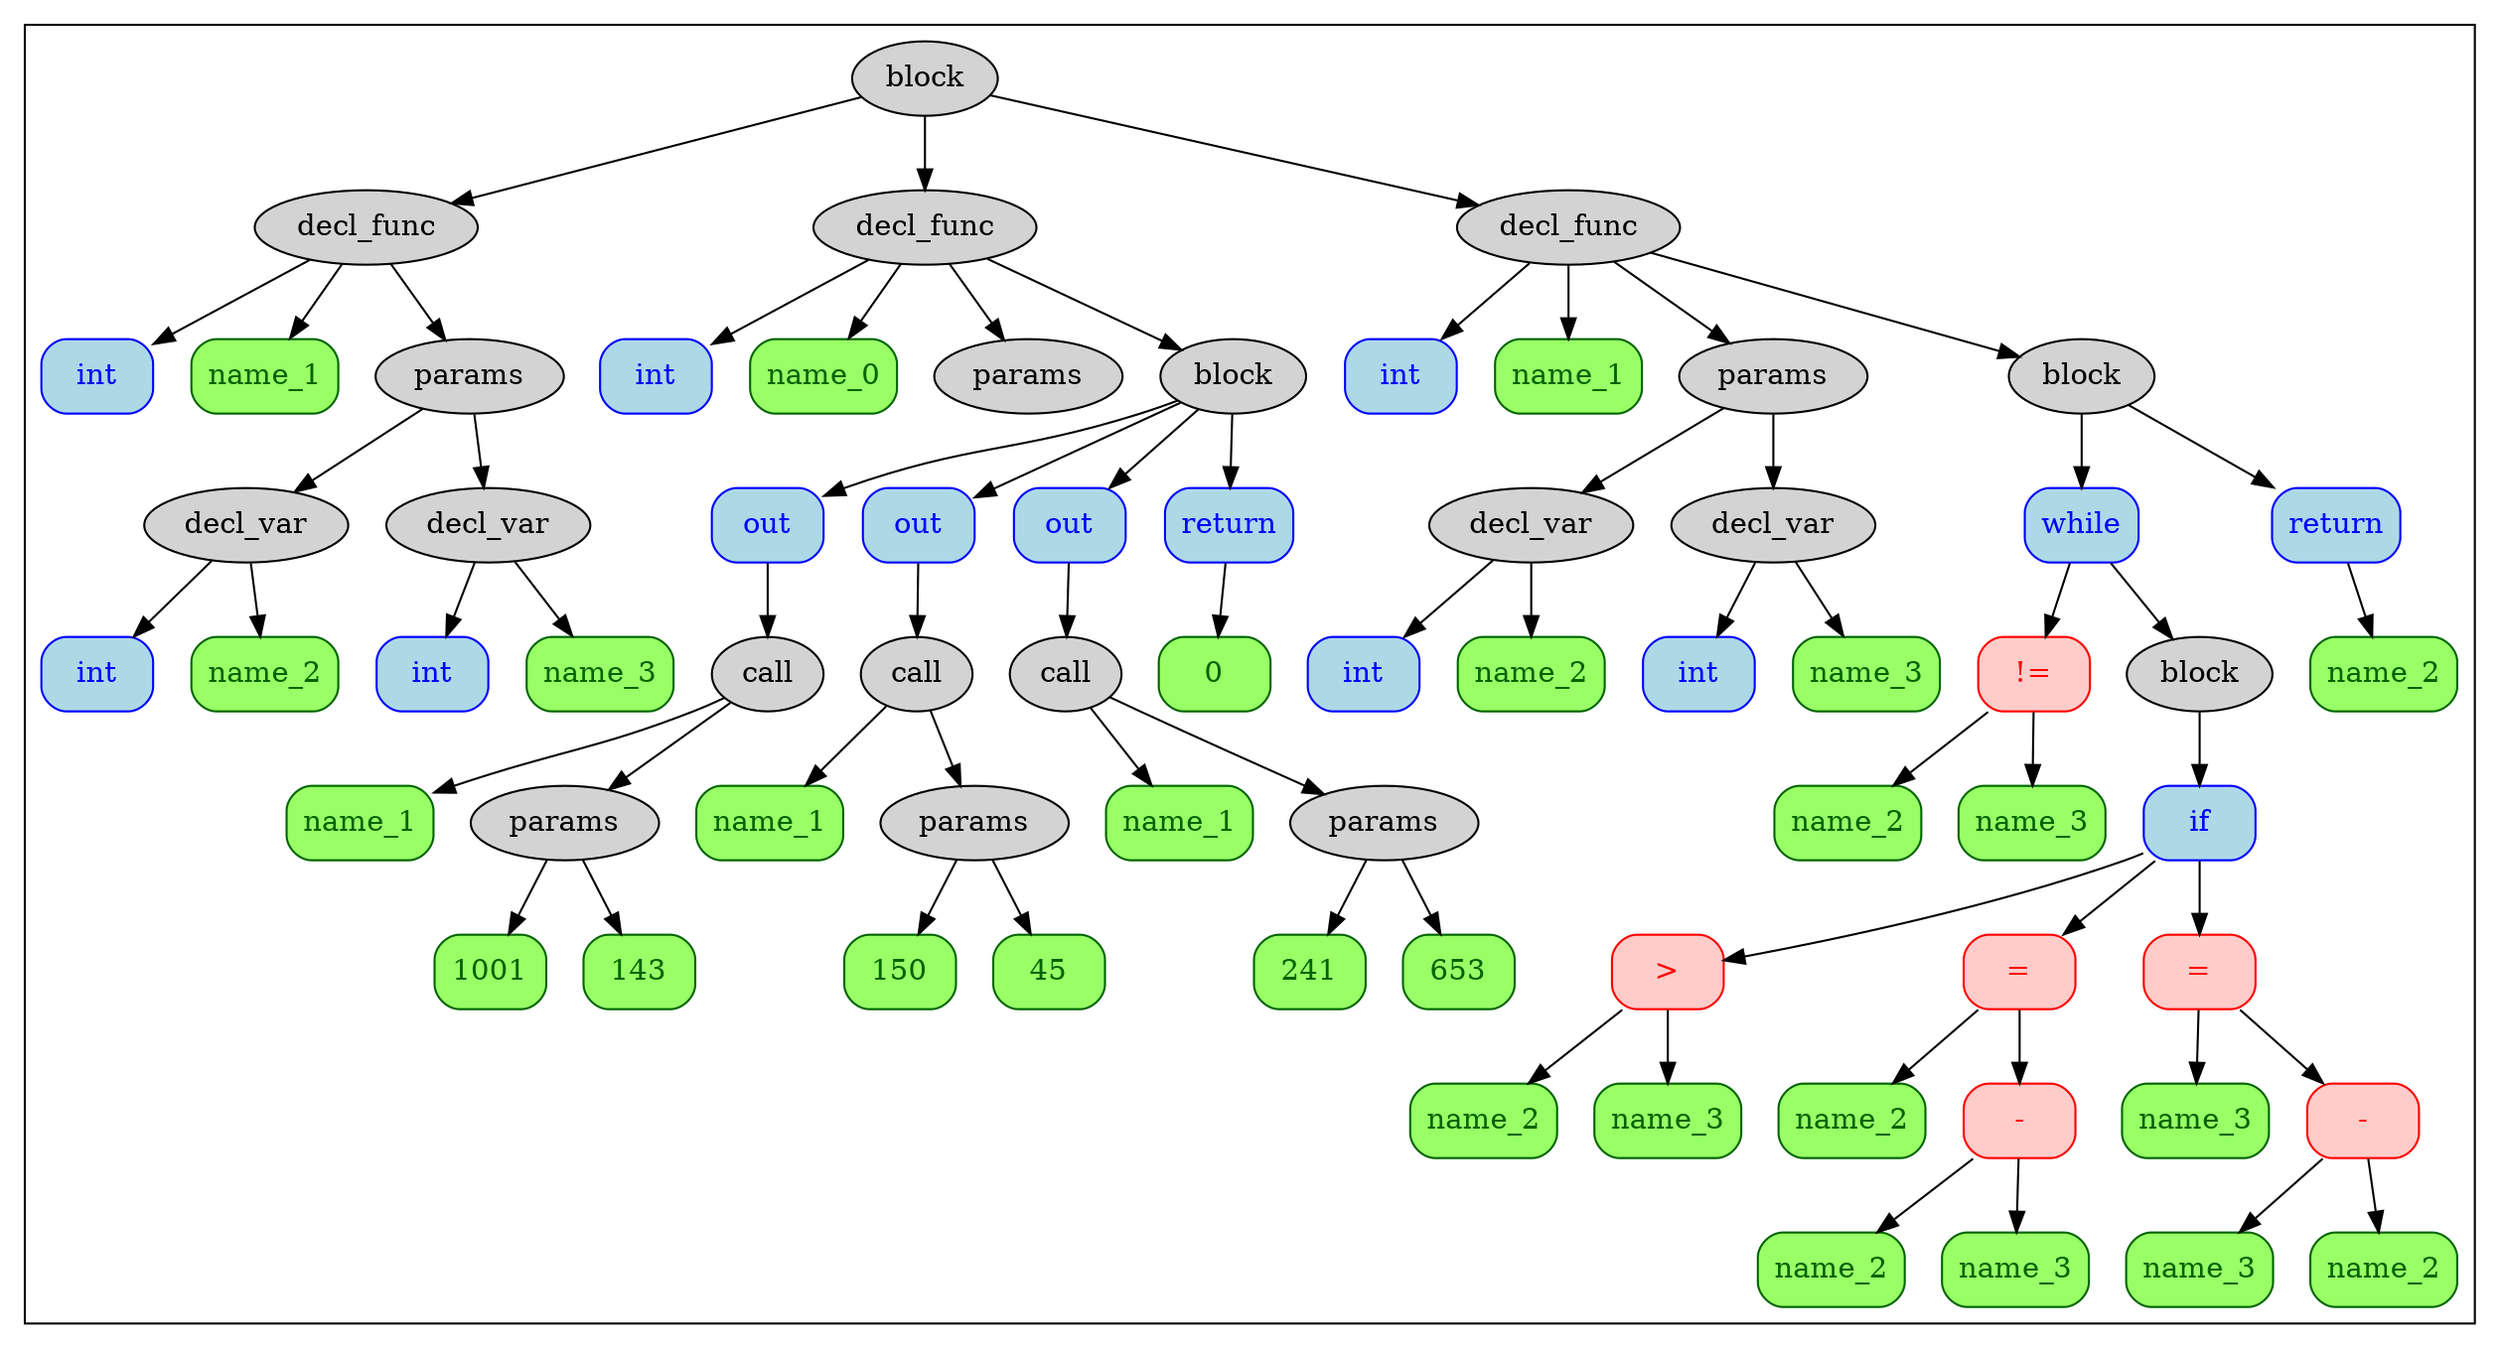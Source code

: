 digraph Hello
{
subgraph Cluster0
{
node [shape="ellipse"];
node [style="rounded, filled"];
node [fontcolor="black"];
node [color="black"];
node [fillcolor="lightgrey"];
Node0 [label="block"];
node [shape="ellipse"];
node [style="rounded, filled"];
node [fontcolor="black"];
node [color="black"];
node [fillcolor="lightgrey"];
Node1 [label="decl_func"];
Node0 -> Node1 [label=""];
node [shape="box"];
node [style="rounded, filled"];
node [fontcolor="blue"];
node [color="blue"];
node [fillcolor="lightblue"];
Node2 [label="int"];
Node1 -> Node2 [label=""];
node [shape="box"];
node [style="rounded, filled"];
node [fontcolor="darkgreen"];
node [color="darkgreen"];
node [fillcolor="#98FF66"];
Node3 [label="name_1"];
Node1 -> Node3 [label=""];
node [shape="ellipse"];
node [style="rounded, filled"];
node [fontcolor="black"];
node [color="black"];
node [fillcolor="lightgrey"];
Node4 [label="params"];
Node1 -> Node4 [label=""];
node [shape="ellipse"];
node [style="rounded, filled"];
node [fontcolor="black"];
node [color="black"];
node [fillcolor="lightgrey"];
Node5 [label="decl_var"];
Node4 -> Node5 [label=""];
node [shape="box"];
node [style="rounded, filled"];
node [fontcolor="blue"];
node [color="blue"];
node [fillcolor="lightblue"];
Node6 [label="int"];
Node5 -> Node6 [label=""];
node [shape="box"];
node [style="rounded, filled"];
node [fontcolor="darkgreen"];
node [color="darkgreen"];
node [fillcolor="#98FF66"];
Node7 [label="name_2"];
Node5 -> Node7 [label=""];
node [shape="ellipse"];
node [style="rounded, filled"];
node [fontcolor="black"];
node [color="black"];
node [fillcolor="lightgrey"];
Node8 [label="decl_var"];
Node4 -> Node8 [label=""];
node [shape="box"];
node [style="rounded, filled"];
node [fontcolor="blue"];
node [color="blue"];
node [fillcolor="lightblue"];
Node9 [label="int"];
Node8 -> Node9 [label=""];
node [shape="box"];
node [style="rounded, filled"];
node [fontcolor="darkgreen"];
node [color="darkgreen"];
node [fillcolor="#98FF66"];
Node10 [label="name_3"];
Node8 -> Node10 [label=""];
node [shape="ellipse"];
node [style="rounded, filled"];
node [fontcolor="black"];
node [color="black"];
node [fillcolor="lightgrey"];
Node11 [label="decl_func"];
Node0 -> Node11 [label=""];
node [shape="box"];
node [style="rounded, filled"];
node [fontcolor="blue"];
node [color="blue"];
node [fillcolor="lightblue"];
Node12 [label="int"];
Node11 -> Node12 [label=""];
node [shape="box"];
node [style="rounded, filled"];
node [fontcolor="darkgreen"];
node [color="darkgreen"];
node [fillcolor="#98FF66"];
Node13 [label="name_0"];
Node11 -> Node13 [label=""];
node [shape="ellipse"];
node [style="rounded, filled"];
node [fontcolor="black"];
node [color="black"];
node [fillcolor="lightgrey"];
Node14 [label="params"];
Node11 -> Node14 [label=""];
node [shape="ellipse"];
node [style="rounded, filled"];
node [fontcolor="black"];
node [color="black"];
node [fillcolor="lightgrey"];
Node15 [label="block"];
Node11 -> Node15 [label=""];
node [shape="box"];
node [style="rounded, filled"];
node [fontcolor="blue"];
node [color="blue"];
node [fillcolor="lightblue"];
Node16 [label="out"];
Node15 -> Node16 [label=""];
node [shape="ellipse"];
node [style="rounded, filled"];
node [fontcolor="black"];
node [color="black"];
node [fillcolor="lightgrey"];
Node17 [label="call"];
Node16 -> Node17 [label=""];
node [shape="box"];
node [style="rounded, filled"];
node [fontcolor="darkgreen"];
node [color="darkgreen"];
node [fillcolor="#98FF66"];
Node18 [label="name_1"];
Node17 -> Node18 [label=""];
node [shape="ellipse"];
node [style="rounded, filled"];
node [fontcolor="black"];
node [color="black"];
node [fillcolor="lightgrey"];
Node19 [label="params"];
Node17 -> Node19 [label=""];
node [shape="box"];
node [style="rounded, filled"];
node [fontcolor="darkgreen"];
node [color="darkgreen"];
node [fillcolor="#98FF66"];
Node20 [label="1001"];
Node19 -> Node20 [label=""];
node [shape="box"];
node [style="rounded, filled"];
node [fontcolor="darkgreen"];
node [color="darkgreen"];
node [fillcolor="#98FF66"];
Node21 [label="143"];
Node19 -> Node21 [label=""];
node [shape="box"];
node [style="rounded, filled"];
node [fontcolor="blue"];
node [color="blue"];
node [fillcolor="lightblue"];
Node22 [label="out"];
Node15 -> Node22 [label=""];
node [shape="ellipse"];
node [style="rounded, filled"];
node [fontcolor="black"];
node [color="black"];
node [fillcolor="lightgrey"];
Node23 [label="call"];
Node22 -> Node23 [label=""];
node [shape="box"];
node [style="rounded, filled"];
node [fontcolor="darkgreen"];
node [color="darkgreen"];
node [fillcolor="#98FF66"];
Node24 [label="name_1"];
Node23 -> Node24 [label=""];
node [shape="ellipse"];
node [style="rounded, filled"];
node [fontcolor="black"];
node [color="black"];
node [fillcolor="lightgrey"];
Node25 [label="params"];
Node23 -> Node25 [label=""];
node [shape="box"];
node [style="rounded, filled"];
node [fontcolor="darkgreen"];
node [color="darkgreen"];
node [fillcolor="#98FF66"];
Node26 [label="150"];
Node25 -> Node26 [label=""];
node [shape="box"];
node [style="rounded, filled"];
node [fontcolor="darkgreen"];
node [color="darkgreen"];
node [fillcolor="#98FF66"];
Node27 [label="45"];
Node25 -> Node27 [label=""];
node [shape="box"];
node [style="rounded, filled"];
node [fontcolor="blue"];
node [color="blue"];
node [fillcolor="lightblue"];
Node28 [label="out"];
Node15 -> Node28 [label=""];
node [shape="ellipse"];
node [style="rounded, filled"];
node [fontcolor="black"];
node [color="black"];
node [fillcolor="lightgrey"];
Node29 [label="call"];
Node28 -> Node29 [label=""];
node [shape="box"];
node [style="rounded, filled"];
node [fontcolor="darkgreen"];
node [color="darkgreen"];
node [fillcolor="#98FF66"];
Node30 [label="name_1"];
Node29 -> Node30 [label=""];
node [shape="ellipse"];
node [style="rounded, filled"];
node [fontcolor="black"];
node [color="black"];
node [fillcolor="lightgrey"];
Node31 [label="params"];
Node29 -> Node31 [label=""];
node [shape="box"];
node [style="rounded, filled"];
node [fontcolor="darkgreen"];
node [color="darkgreen"];
node [fillcolor="#98FF66"];
Node32 [label="241"];
Node31 -> Node32 [label=""];
node [shape="box"];
node [style="rounded, filled"];
node [fontcolor="darkgreen"];
node [color="darkgreen"];
node [fillcolor="#98FF66"];
Node33 [label="653"];
Node31 -> Node33 [label=""];
node [shape="box"];
node [style="rounded, filled"];
node [fontcolor="blue"];
node [color="blue"];
node [fillcolor="lightblue"];
Node34 [label="return"];
Node15 -> Node34 [label=""];
node [shape="box"];
node [style="rounded, filled"];
node [fontcolor="darkgreen"];
node [color="darkgreen"];
node [fillcolor="#98FF66"];
Node35 [label="0"];
Node34 -> Node35 [label=""];
node [shape="ellipse"];
node [style="rounded, filled"];
node [fontcolor="black"];
node [color="black"];
node [fillcolor="lightgrey"];
Node36 [label="decl_func"];
Node0 -> Node36 [label=""];
node [shape="box"];
node [style="rounded, filled"];
node [fontcolor="blue"];
node [color="blue"];
node [fillcolor="lightblue"];
Node37 [label="int"];
Node36 -> Node37 [label=""];
node [shape="box"];
node [style="rounded, filled"];
node [fontcolor="darkgreen"];
node [color="darkgreen"];
node [fillcolor="#98FF66"];
Node38 [label="name_1"];
Node36 -> Node38 [label=""];
node [shape="ellipse"];
node [style="rounded, filled"];
node [fontcolor="black"];
node [color="black"];
node [fillcolor="lightgrey"];
Node39 [label="params"];
Node36 -> Node39 [label=""];
node [shape="ellipse"];
node [style="rounded, filled"];
node [fontcolor="black"];
node [color="black"];
node [fillcolor="lightgrey"];
Node40 [label="decl_var"];
Node39 -> Node40 [label=""];
node [shape="box"];
node [style="rounded, filled"];
node [fontcolor="blue"];
node [color="blue"];
node [fillcolor="lightblue"];
Node41 [label="int"];
Node40 -> Node41 [label=""];
node [shape="box"];
node [style="rounded, filled"];
node [fontcolor="darkgreen"];
node [color="darkgreen"];
node [fillcolor="#98FF66"];
Node42 [label="name_2"];
Node40 -> Node42 [label=""];
node [shape="ellipse"];
node [style="rounded, filled"];
node [fontcolor="black"];
node [color="black"];
node [fillcolor="lightgrey"];
Node43 [label="decl_var"];
Node39 -> Node43 [label=""];
node [shape="box"];
node [style="rounded, filled"];
node [fontcolor="blue"];
node [color="blue"];
node [fillcolor="lightblue"];
Node44 [label="int"];
Node43 -> Node44 [label=""];
node [shape="box"];
node [style="rounded, filled"];
node [fontcolor="darkgreen"];
node [color="darkgreen"];
node [fillcolor="#98FF66"];
Node45 [label="name_3"];
Node43 -> Node45 [label=""];
node [shape="ellipse"];
node [style="rounded, filled"];
node [fontcolor="black"];
node [color="black"];
node [fillcolor="lightgrey"];
Node46 [label="block"];
Node36 -> Node46 [label=""];
node [shape="box"];
node [style="rounded, filled"];
node [fontcolor="blue"];
node [color="blue"];
node [fillcolor="lightblue"];
Node47 [label="while"];
Node46 -> Node47 [label=""];
node [shape="box"];
node [style="rounded, filled"];
node [fontcolor="red"];
node [color="red"];
node [fillcolor="#FFCCC9"];
Node48 [label="!="];
Node47 -> Node48 [label=""];
node [shape="box"];
node [style="rounded, filled"];
node [fontcolor="darkgreen"];
node [color="darkgreen"];
node [fillcolor="#98FF66"];
Node49 [label="name_2"];
Node48 -> Node49 [label=""];
node [shape="box"];
node [style="rounded, filled"];
node [fontcolor="darkgreen"];
node [color="darkgreen"];
node [fillcolor="#98FF66"];
Node50 [label="name_3"];
Node48 -> Node50 [label=""];
node [shape="ellipse"];
node [style="rounded, filled"];
node [fontcolor="black"];
node [color="black"];
node [fillcolor="lightgrey"];
Node51 [label="block"];
Node47 -> Node51 [label=""];
node [shape="box"];
node [style="rounded, filled"];
node [fontcolor="blue"];
node [color="blue"];
node [fillcolor="lightblue"];
Node52 [label="if"];
Node51 -> Node52 [label=""];
node [shape="box"];
node [style="rounded, filled"];
node [fontcolor="red"];
node [color="red"];
node [fillcolor="#FFCCC9"];
Node53 [label=">"];
Node52 -> Node53 [label=""];
node [shape="box"];
node [style="rounded, filled"];
node [fontcolor="darkgreen"];
node [color="darkgreen"];
node [fillcolor="#98FF66"];
Node54 [label="name_2"];
Node53 -> Node54 [label=""];
node [shape="box"];
node [style="rounded, filled"];
node [fontcolor="darkgreen"];
node [color="darkgreen"];
node [fillcolor="#98FF66"];
Node55 [label="name_3"];
Node53 -> Node55 [label=""];
node [shape="box"];
node [style="rounded, filled"];
node [fontcolor="red"];
node [color="red"];
node [fillcolor="#FFCCC9"];
Node56 [label="="];
Node52 -> Node56 [label=""];
node [shape="box"];
node [style="rounded, filled"];
node [fontcolor="darkgreen"];
node [color="darkgreen"];
node [fillcolor="#98FF66"];
Node57 [label="name_2"];
Node56 -> Node57 [label=""];
node [shape="box"];
node [style="rounded, filled"];
node [fontcolor="red"];
node [color="red"];
node [fillcolor="#FFCCC9"];
Node58 [label="-"];
Node56 -> Node58 [label=""];
node [shape="box"];
node [style="rounded, filled"];
node [fontcolor="darkgreen"];
node [color="darkgreen"];
node [fillcolor="#98FF66"];
Node59 [label="name_2"];
Node58 -> Node59 [label=""];
node [shape="box"];
node [style="rounded, filled"];
node [fontcolor="darkgreen"];
node [color="darkgreen"];
node [fillcolor="#98FF66"];
Node60 [label="name_3"];
Node58 -> Node60 [label=""];
node [shape="box"];
node [style="rounded, filled"];
node [fontcolor="red"];
node [color="red"];
node [fillcolor="#FFCCC9"];
Node61 [label="="];
Node52 -> Node61 [label=""];
node [shape="box"];
node [style="rounded, filled"];
node [fontcolor="darkgreen"];
node [color="darkgreen"];
node [fillcolor="#98FF66"];
Node62 [label="name_3"];
Node61 -> Node62 [label=""];
node [shape="box"];
node [style="rounded, filled"];
node [fontcolor="red"];
node [color="red"];
node [fillcolor="#FFCCC9"];
Node63 [label="-"];
Node61 -> Node63 [label=""];
node [shape="box"];
node [style="rounded, filled"];
node [fontcolor="darkgreen"];
node [color="darkgreen"];
node [fillcolor="#98FF66"];
Node64 [label="name_3"];
Node63 -> Node64 [label=""];
node [shape="box"];
node [style="rounded, filled"];
node [fontcolor="darkgreen"];
node [color="darkgreen"];
node [fillcolor="#98FF66"];
Node65 [label="name_2"];
Node63 -> Node65 [label=""];
node [shape="box"];
node [style="rounded, filled"];
node [fontcolor="blue"];
node [color="blue"];
node [fillcolor="lightblue"];
Node66 [label="return"];
Node46 -> Node66 [label=""];
node [shape="box"];
node [style="rounded, filled"];
node [fontcolor="darkgreen"];
node [color="darkgreen"];
node [fillcolor="#98FF66"];
Node67 [label="name_2"];
Node66 -> Node67 [label=""];
}
}

/* Build with Dotter */
